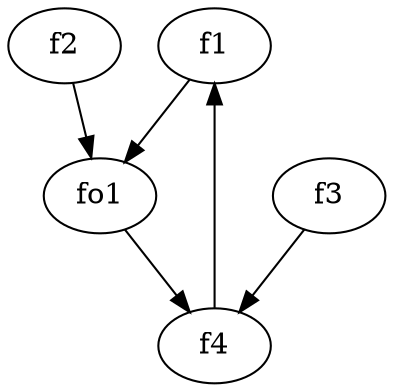 strict digraph  {
f1;
f2;
f3;
f4;
fo1;
f1 -> fo1  [weight=2];
f2 -> fo1  [weight=2];
f3 -> f4  [weight=2];
f4 -> f1  [weight=2];
fo1 -> f4  [weight=2];
}
